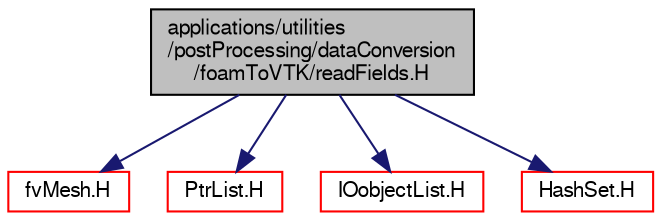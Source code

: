 digraph "applications/utilities/postProcessing/dataConversion/foamToVTK/readFields.H"
{
  bgcolor="transparent";
  edge [fontname="FreeSans",fontsize="10",labelfontname="FreeSans",labelfontsize="10"];
  node [fontname="FreeSans",fontsize="10",shape=record];
  Node0 [label="applications/utilities\l/postProcessing/dataConversion\l/foamToVTK/readFields.H",height=0.2,width=0.4,color="black", fillcolor="grey75", style="filled", fontcolor="black"];
  Node0 -> Node1 [color="midnightblue",fontsize="10",style="solid",fontname="FreeSans"];
  Node1 [label="fvMesh.H",height=0.2,width=0.4,color="red",URL="$a03533.html"];
  Node0 -> Node168 [color="midnightblue",fontsize="10",style="solid",fontname="FreeSans"];
  Node168 [label="PtrList.H",height=0.2,width=0.4,color="red",URL="$a08717.html"];
  Node0 -> Node268 [color="midnightblue",fontsize="10",style="solid",fontname="FreeSans"];
  Node268 [label="IOobjectList.H",height=0.2,width=0.4,color="red",URL="$a09005.html"];
  Node0 -> Node171 [color="midnightblue",fontsize="10",style="solid",fontname="FreeSans"];
  Node171 [label="HashSet.H",height=0.2,width=0.4,color="red",URL="$a08471.html"];
}
